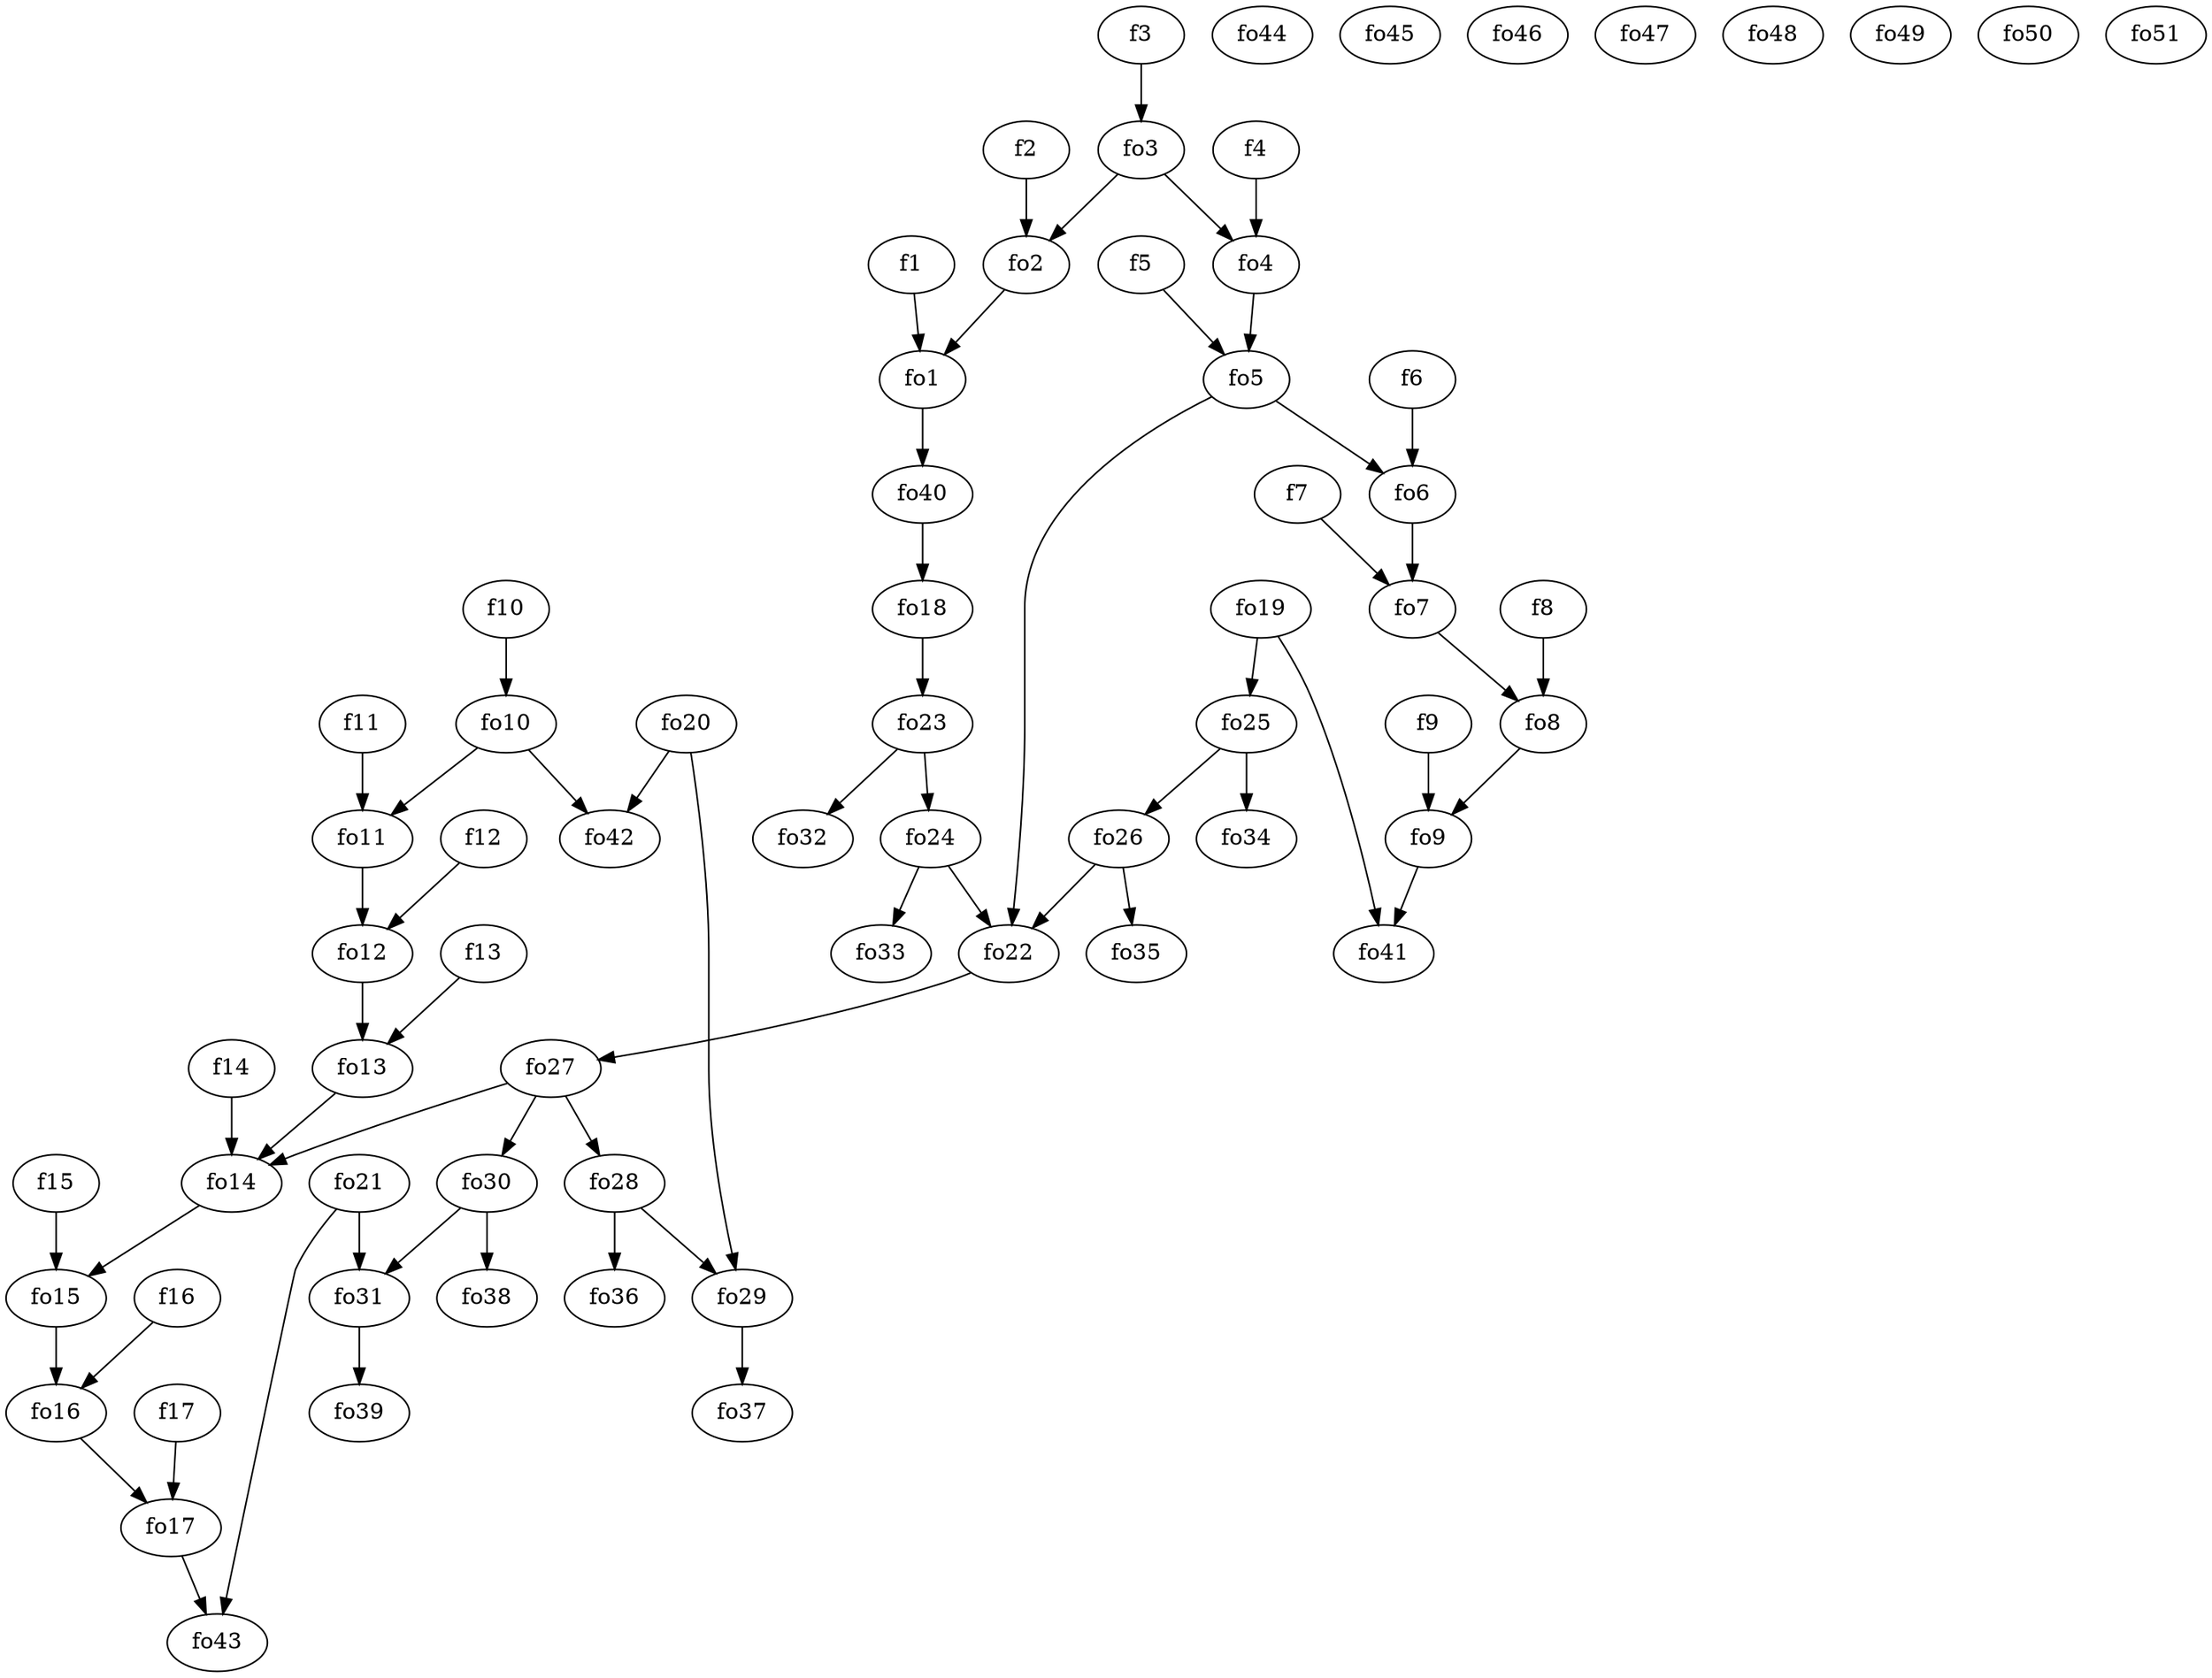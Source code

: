 strict digraph  {
f1;
f2;
f3;
f4;
f5;
f6;
f7;
f8;
f9;
f10;
f11;
f12;
f13;
f14;
f15;
f16;
f17;
fo1;
fo2;
fo3;
fo4;
fo5;
fo6;
fo7;
fo8;
fo9;
fo10;
fo11;
fo12;
fo13;
fo14;
fo15;
fo16;
fo17;
fo18;
fo19;
fo20;
fo21;
fo22;
fo23;
fo24;
fo25;
fo26;
fo27;
fo28;
fo29;
fo30;
fo31;
fo32;
fo33;
fo34;
fo35;
fo36;
fo37;
fo38;
fo39;
fo40;
fo41;
fo42;
fo43;
fo44;
fo45;
fo46;
fo47;
fo48;
fo49;
fo50;
fo51;
f1 -> fo1  [weight=2];
f2 -> fo2  [weight=2];
f3 -> fo3  [weight=2];
f4 -> fo4  [weight=2];
f5 -> fo5  [weight=2];
f6 -> fo6  [weight=2];
f7 -> fo7  [weight=2];
f8 -> fo8  [weight=2];
f9 -> fo9  [weight=2];
f10 -> fo10  [weight=2];
f11 -> fo11  [weight=2];
f12 -> fo12  [weight=2];
f13 -> fo13  [weight=2];
f14 -> fo14  [weight=2];
f15 -> fo15  [weight=2];
f16 -> fo16  [weight=2];
f17 -> fo17  [weight=2];
fo1 -> fo40  [weight=2];
fo2 -> fo1  [weight=2];
fo3 -> fo2  [weight=2];
fo3 -> fo4  [weight=2];
fo4 -> fo5  [weight=2];
fo5 -> fo6  [weight=2];
fo5 -> fo22  [weight=2];
fo6 -> fo7  [weight=2];
fo7 -> fo8  [weight=2];
fo8 -> fo9  [weight=2];
fo9 -> fo41  [weight=2];
fo10 -> fo11  [weight=2];
fo10 -> fo42  [weight=2];
fo11 -> fo12  [weight=2];
fo12 -> fo13  [weight=2];
fo13 -> fo14  [weight=2];
fo14 -> fo15  [weight=2];
fo15 -> fo16  [weight=2];
fo16 -> fo17  [weight=2];
fo17 -> fo43  [weight=2];
fo18 -> fo23  [weight=2];
fo19 -> fo41  [weight=2];
fo19 -> fo25  [weight=2];
fo20 -> fo42  [weight=2];
fo20 -> fo29  [weight=2];
fo21 -> fo43  [weight=2];
fo21 -> fo31  [weight=2];
fo22 -> fo27  [weight=2];
fo23 -> fo32  [weight=2];
fo23 -> fo24  [weight=2];
fo24 -> fo33  [weight=2];
fo24 -> fo22  [weight=2];
fo25 -> fo26  [weight=2];
fo25 -> fo34  [weight=2];
fo26 -> fo35  [weight=2];
fo26 -> fo22  [weight=2];
fo27 -> fo28  [weight=2];
fo27 -> fo30  [weight=2];
fo27 -> fo14  [weight=2];
fo28 -> fo29  [weight=2];
fo28 -> fo36  [weight=2];
fo29 -> fo37  [weight=2];
fo30 -> fo38  [weight=2];
fo30 -> fo31  [weight=2];
fo31 -> fo39  [weight=2];
fo40 -> fo18  [weight=2];
}

